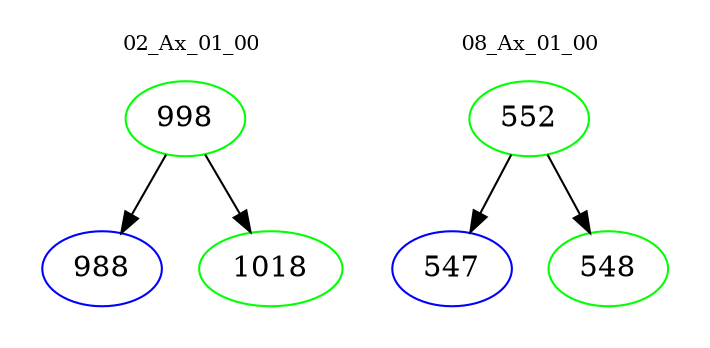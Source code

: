 digraph{
subgraph cluster_0 {
color = white
label = "02_Ax_01_00";
fontsize=10;
T0_998 [label="998", color="green"]
T0_998 -> T0_988 [color="black"]
T0_988 [label="988", color="blue"]
T0_998 -> T0_1018 [color="black"]
T0_1018 [label="1018", color="green"]
}
subgraph cluster_1 {
color = white
label = "08_Ax_01_00";
fontsize=10;
T1_552 [label="552", color="green"]
T1_552 -> T1_547 [color="black"]
T1_547 [label="547", color="blue"]
T1_552 -> T1_548 [color="black"]
T1_548 [label="548", color="green"]
}
}
